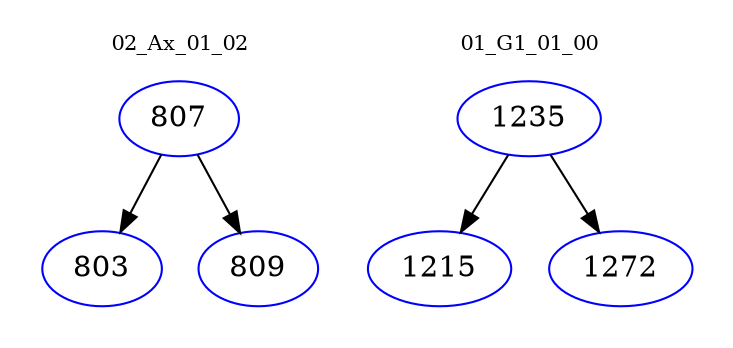 digraph{
subgraph cluster_0 {
color = white
label = "02_Ax_01_02";
fontsize=10;
T0_807 [label="807", color="blue"]
T0_807 -> T0_803 [color="black"]
T0_803 [label="803", color="blue"]
T0_807 -> T0_809 [color="black"]
T0_809 [label="809", color="blue"]
}
subgraph cluster_1 {
color = white
label = "01_G1_01_00";
fontsize=10;
T1_1235 [label="1235", color="blue"]
T1_1235 -> T1_1215 [color="black"]
T1_1215 [label="1215", color="blue"]
T1_1235 -> T1_1272 [color="black"]
T1_1272 [label="1272", color="blue"]
}
}

